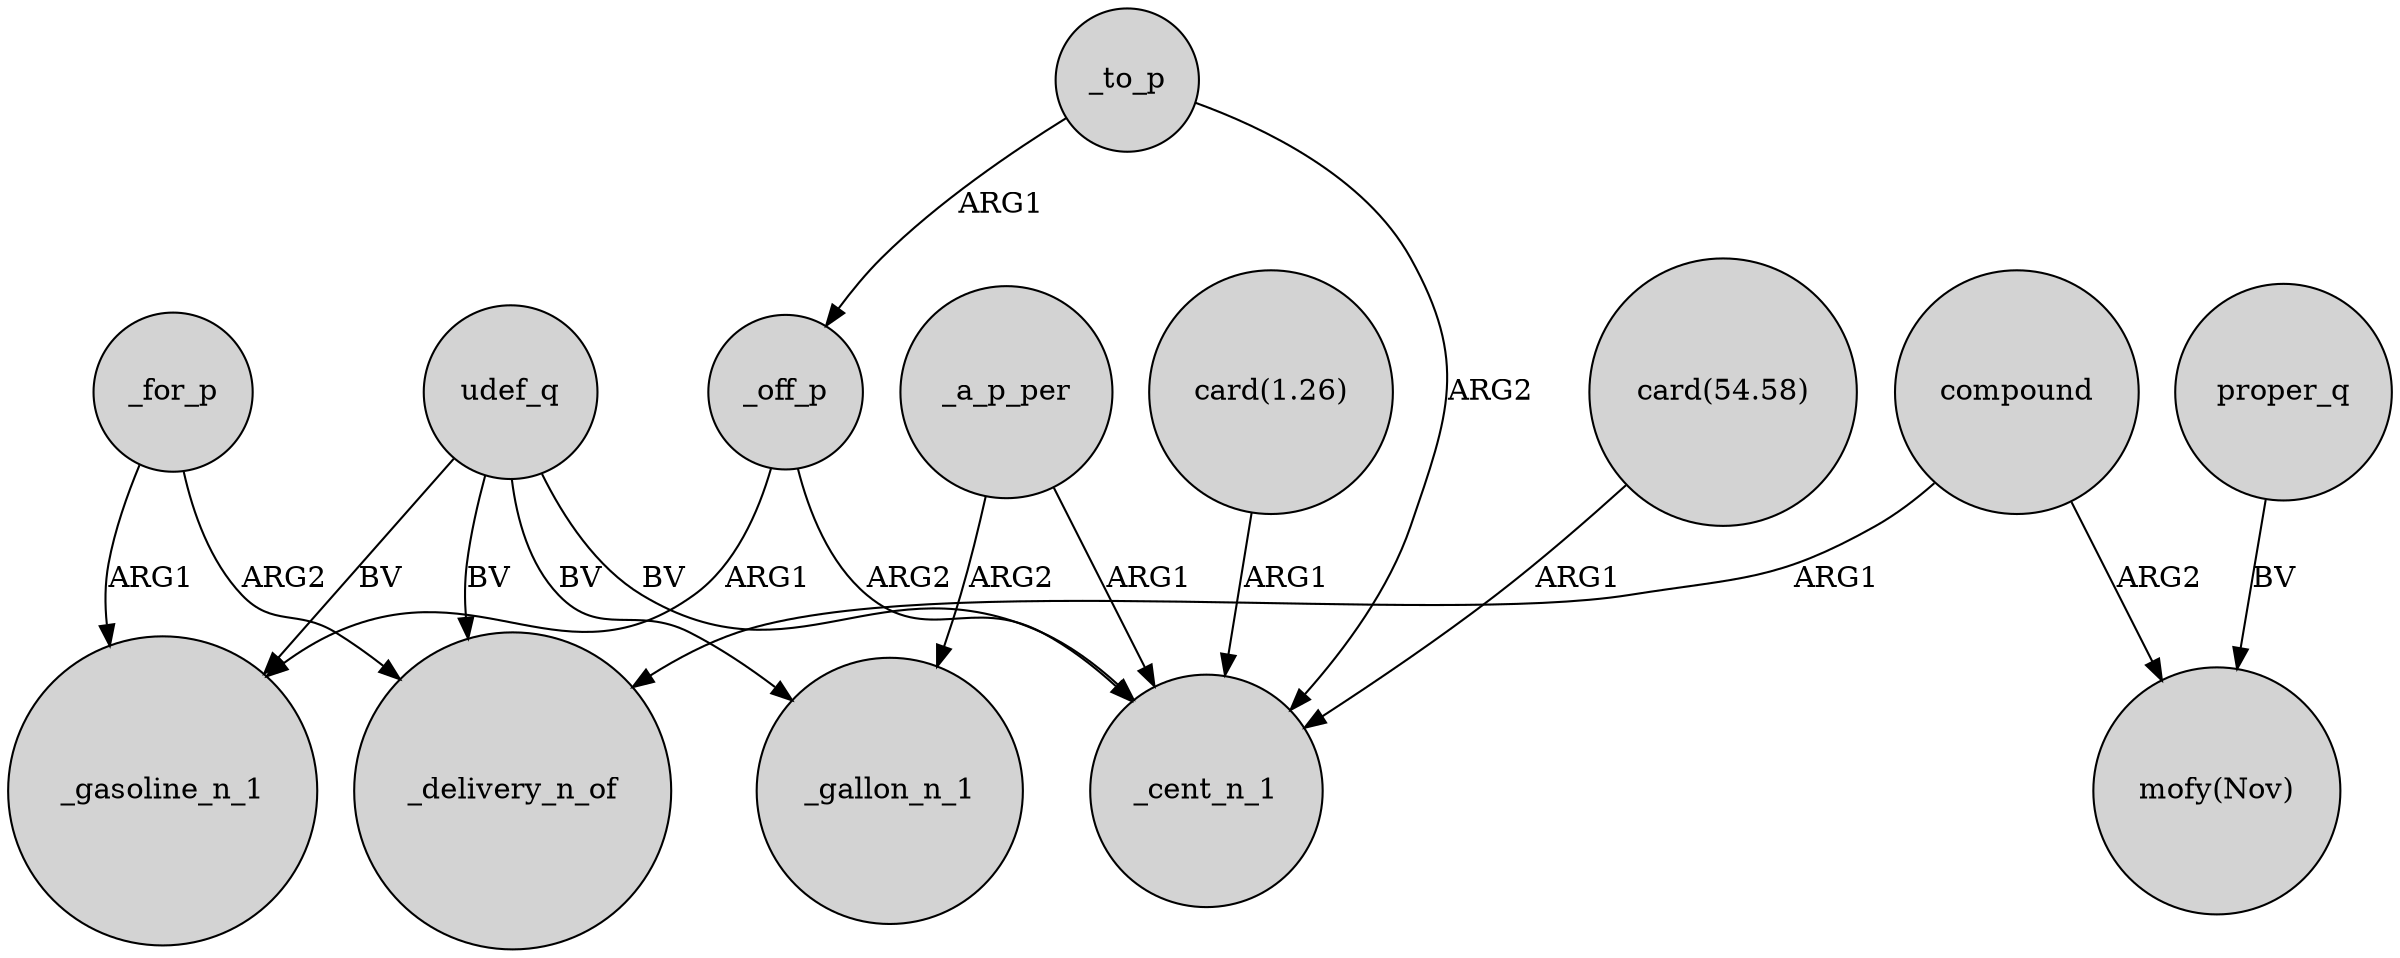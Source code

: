 digraph {
	node [shape=circle style=filled]
	_for_p -> _gasoline_n_1 [label=ARG1]
	_a_p_per -> _gallon_n_1 [label=ARG2]
	udef_q -> _gasoline_n_1 [label=BV]
	proper_q -> "mofy(Nov)" [label=BV]
	compound -> "mofy(Nov)" [label=ARG2]
	"card(1.26)" -> _cent_n_1 [label=ARG1]
	udef_q -> _gallon_n_1 [label=BV]
	_to_p -> _cent_n_1 [label=ARG2]
	_for_p -> _delivery_n_of [label=ARG2]
	udef_q -> _cent_n_1 [label=BV]
	_a_p_per -> _cent_n_1 [label=ARG1]
	"card(54.58)" -> _cent_n_1 [label=ARG1]
	udef_q -> _delivery_n_of [label=BV]
	_to_p -> _off_p [label=ARG1]
	_off_p -> _gasoline_n_1 [label=ARG1]
	_off_p -> _cent_n_1 [label=ARG2]
	compound -> _delivery_n_of [label=ARG1]
}
